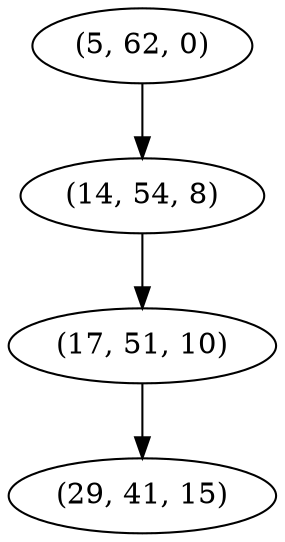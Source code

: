 digraph tree {
    "(5, 62, 0)";
    "(14, 54, 8)";
    "(17, 51, 10)";
    "(29, 41, 15)";
    "(5, 62, 0)" -> "(14, 54, 8)";
    "(14, 54, 8)" -> "(17, 51, 10)";
    "(17, 51, 10)" -> "(29, 41, 15)";
}
